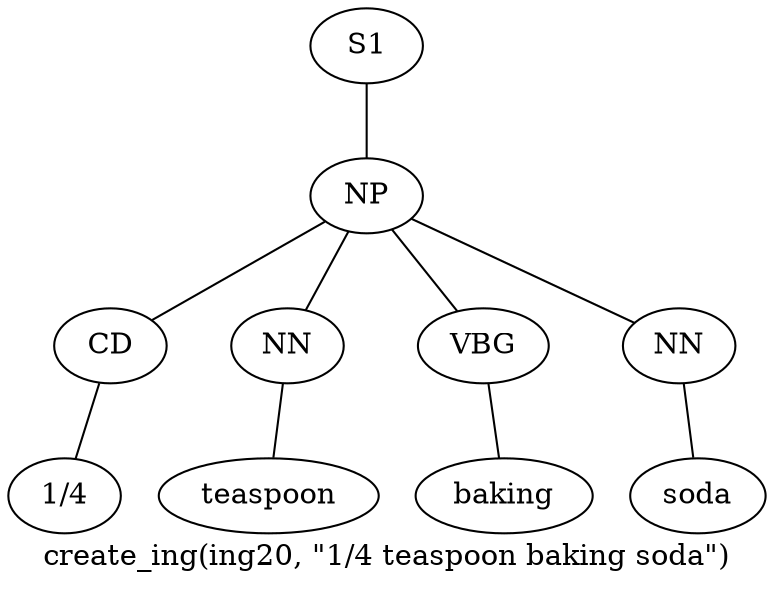 graph SyntaxGraph {
	label = "create_ing(ing20, \"1/4 teaspoon baking soda\")";
	Node0 [label="S1"];
	Node1 [label="NP"];
	Node2 [label="CD"];
	Node3 [label="1/4"];
	Node4 [label="NN"];
	Node5 [label="teaspoon"];
	Node6 [label="VBG"];
	Node7 [label="baking"];
	Node8 [label="NN"];
	Node9 [label="soda"];

	Node0 -- Node1;
	Node1 -- Node2;
	Node1 -- Node4;
	Node1 -- Node6;
	Node1 -- Node8;
	Node2 -- Node3;
	Node4 -- Node5;
	Node6 -- Node7;
	Node8 -- Node9;
}